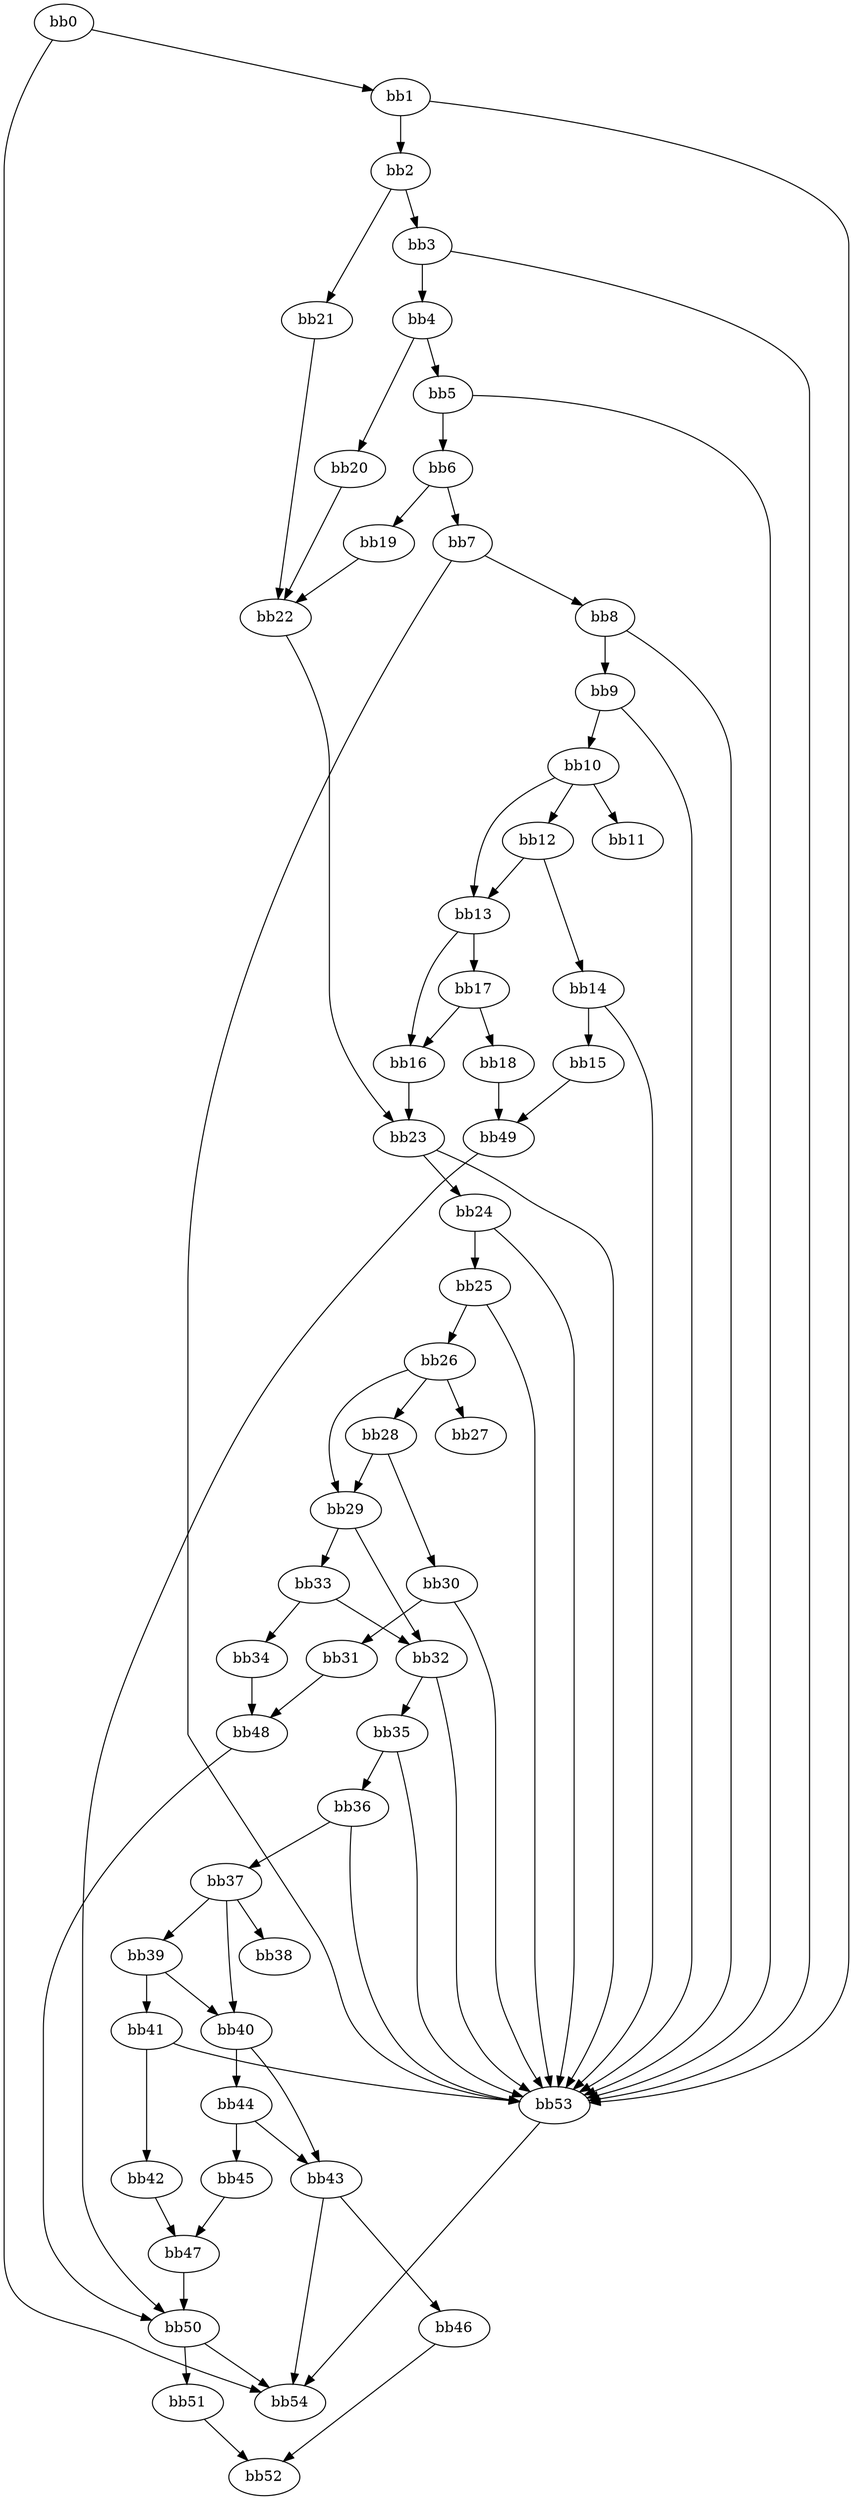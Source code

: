 digraph {
    0 [ label = "bb0\l" ]
    1 [ label = "bb1\l" ]
    2 [ label = "bb2\l" ]
    3 [ label = "bb3\l" ]
    4 [ label = "bb4\l" ]
    5 [ label = "bb5\l" ]
    6 [ label = "bb6\l" ]
    7 [ label = "bb7\l" ]
    8 [ label = "bb8\l" ]
    9 [ label = "bb9\l" ]
    10 [ label = "bb10\l" ]
    11 [ label = "bb11\l" ]
    12 [ label = "bb12\l" ]
    13 [ label = "bb13\l" ]
    14 [ label = "bb14\l" ]
    15 [ label = "bb15\l" ]
    16 [ label = "bb16\l" ]
    17 [ label = "bb17\l" ]
    18 [ label = "bb18\l" ]
    19 [ label = "bb19\l" ]
    20 [ label = "bb20\l" ]
    21 [ label = "bb21\l" ]
    22 [ label = "bb22\l" ]
    23 [ label = "bb23\l" ]
    24 [ label = "bb24\l" ]
    25 [ label = "bb25\l" ]
    26 [ label = "bb26\l" ]
    27 [ label = "bb27\l" ]
    28 [ label = "bb28\l" ]
    29 [ label = "bb29\l" ]
    30 [ label = "bb30\l" ]
    31 [ label = "bb31\l" ]
    32 [ label = "bb32\l" ]
    33 [ label = "bb33\l" ]
    34 [ label = "bb34\l" ]
    35 [ label = "bb35\l" ]
    36 [ label = "bb36\l" ]
    37 [ label = "bb37\l" ]
    38 [ label = "bb38\l" ]
    39 [ label = "bb39\l" ]
    40 [ label = "bb40\l" ]
    41 [ label = "bb41\l" ]
    42 [ label = "bb42\l" ]
    43 [ label = "bb43\l" ]
    44 [ label = "bb44\l" ]
    45 [ label = "bb45\l" ]
    46 [ label = "bb46\l" ]
    47 [ label = "bb47\l" ]
    48 [ label = "bb48\l" ]
    49 [ label = "bb49\l" ]
    50 [ label = "bb50\l" ]
    51 [ label = "bb51\l" ]
    52 [ label = "bb52\l" ]
    53 [ label = "bb53\l" ]
    54 [ label = "bb54\l" ]
    0 -> 1 [ ]
    0 -> 54 [ ]
    1 -> 2 [ ]
    1 -> 53 [ ]
    2 -> 3 [ ]
    2 -> 21 [ ]
    3 -> 4 [ ]
    3 -> 53 [ ]
    4 -> 5 [ ]
    4 -> 20 [ ]
    5 -> 6 [ ]
    5 -> 53 [ ]
    6 -> 7 [ ]
    6 -> 19 [ ]
    7 -> 8 [ ]
    7 -> 53 [ ]
    8 -> 9 [ ]
    8 -> 53 [ ]
    9 -> 10 [ ]
    9 -> 53 [ ]
    10 -> 11 [ ]
    10 -> 12 [ ]
    10 -> 13 [ ]
    12 -> 13 [ ]
    12 -> 14 [ ]
    13 -> 16 [ ]
    13 -> 17 [ ]
    14 -> 15 [ ]
    14 -> 53 [ ]
    15 -> 49 [ ]
    16 -> 23 [ ]
    17 -> 16 [ ]
    17 -> 18 [ ]
    18 -> 49 [ ]
    19 -> 22 [ ]
    20 -> 22 [ ]
    21 -> 22 [ ]
    22 -> 23 [ ]
    23 -> 24 [ ]
    23 -> 53 [ ]
    24 -> 25 [ ]
    24 -> 53 [ ]
    25 -> 26 [ ]
    25 -> 53 [ ]
    26 -> 27 [ ]
    26 -> 28 [ ]
    26 -> 29 [ ]
    28 -> 29 [ ]
    28 -> 30 [ ]
    29 -> 32 [ ]
    29 -> 33 [ ]
    30 -> 31 [ ]
    30 -> 53 [ ]
    31 -> 48 [ ]
    32 -> 35 [ ]
    32 -> 53 [ ]
    33 -> 32 [ ]
    33 -> 34 [ ]
    34 -> 48 [ ]
    35 -> 36 [ ]
    35 -> 53 [ ]
    36 -> 37 [ ]
    36 -> 53 [ ]
    37 -> 38 [ ]
    37 -> 39 [ ]
    37 -> 40 [ ]
    39 -> 40 [ ]
    39 -> 41 [ ]
    40 -> 43 [ ]
    40 -> 44 [ ]
    41 -> 42 [ ]
    41 -> 53 [ ]
    42 -> 47 [ ]
    43 -> 46 [ ]
    43 -> 54 [ ]
    44 -> 43 [ ]
    44 -> 45 [ ]
    45 -> 47 [ ]
    46 -> 52 [ ]
    47 -> 50 [ ]
    48 -> 50 [ ]
    49 -> 50 [ ]
    50 -> 51 [ ]
    50 -> 54 [ ]
    51 -> 52 [ ]
    53 -> 54 [ ]
}

